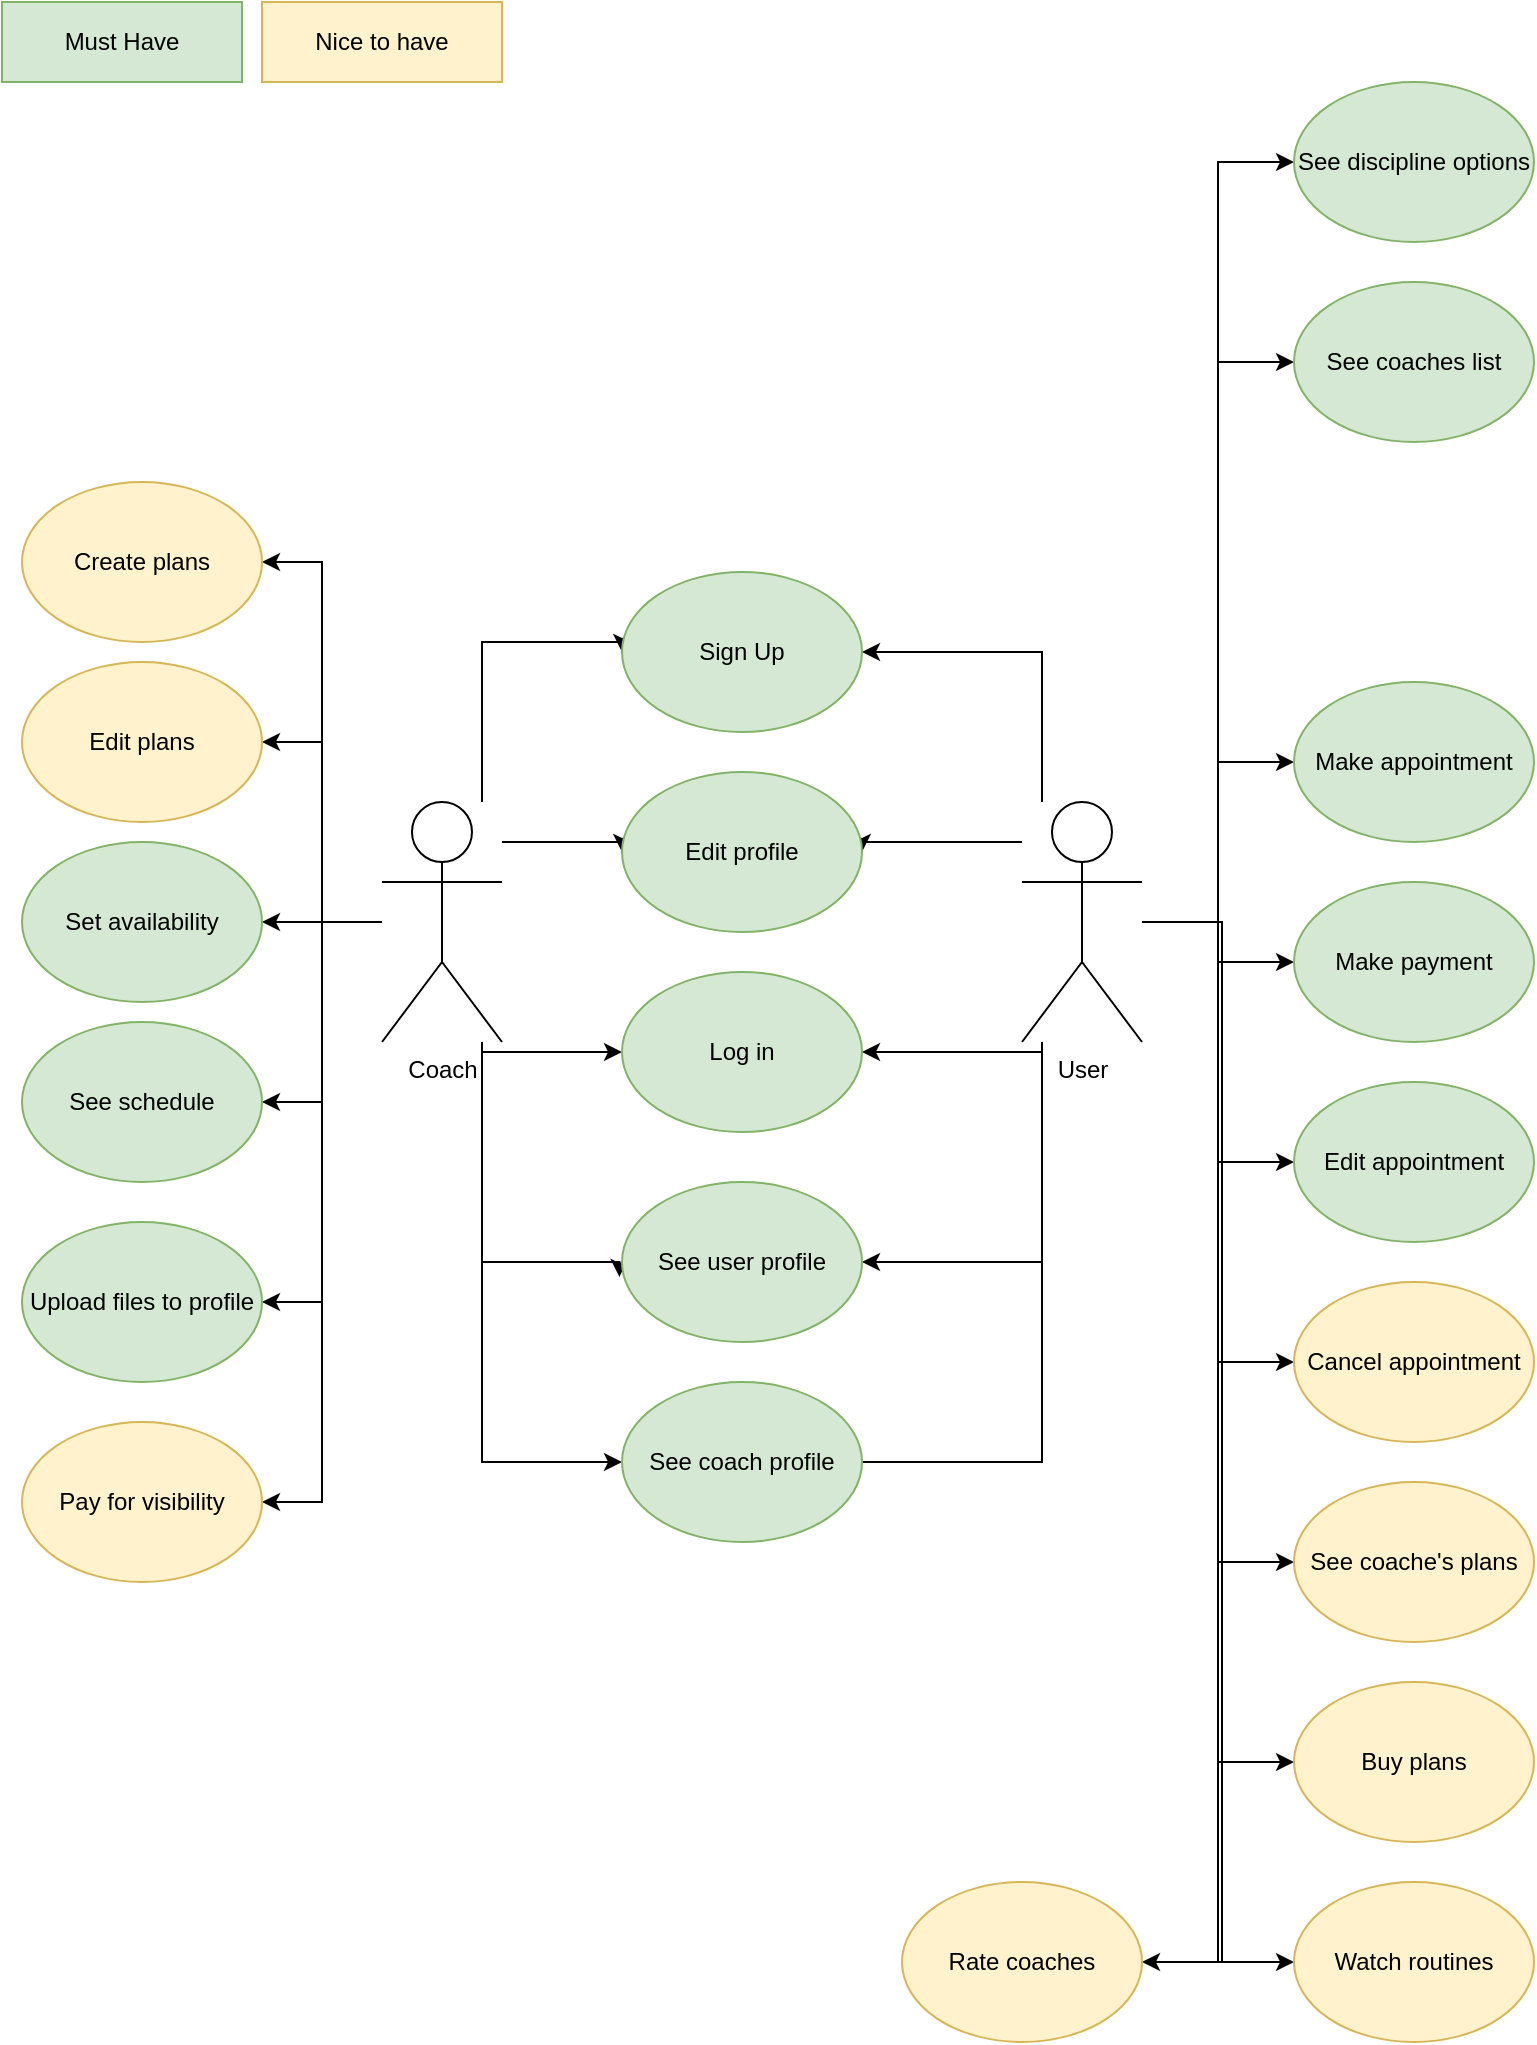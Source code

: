 <mxfile version="14.3.2" type="github">
  <diagram id="Jklg9QOT_K9N0DZMOlg1" name="Page-1">
    <mxGraphModel dx="906" dy="838" grid="1" gridSize="10" guides="1" tooltips="1" connect="1" arrows="1" fold="1" page="1" pageScale="1" pageWidth="827" pageHeight="1169" math="0" shadow="0">
      <root>
        <mxCell id="0" />
        <mxCell id="1" parent="0" />
        <mxCell id="7JWPask3xXybM4j8J5Vb-28" style="edgeStyle=orthogonalEdgeStyle;rounded=0;orthogonalLoop=1;jettySize=auto;html=1;entryX=0;entryY=0.5;entryDx=0;entryDy=0;" edge="1" parent="1" source="7JWPask3xXybM4j8J5Vb-1" target="7JWPask3xXybM4j8J5Vb-8">
          <mxGeometry relative="1" as="geometry">
            <Array as="points">
              <mxPoint x="260" y="340" />
              <mxPoint x="330" y="340" />
            </Array>
          </mxGeometry>
        </mxCell>
        <mxCell id="7JWPask3xXybM4j8J5Vb-29" style="edgeStyle=orthogonalEdgeStyle;rounded=0;orthogonalLoop=1;jettySize=auto;html=1;entryX=0;entryY=0.5;entryDx=0;entryDy=0;" edge="1" parent="1" source="7JWPask3xXybM4j8J5Vb-1" target="7JWPask3xXybM4j8J5Vb-10">
          <mxGeometry relative="1" as="geometry">
            <Array as="points">
              <mxPoint x="330" y="440" />
            </Array>
          </mxGeometry>
        </mxCell>
        <mxCell id="7JWPask3xXybM4j8J5Vb-30" style="edgeStyle=orthogonalEdgeStyle;rounded=0;orthogonalLoop=1;jettySize=auto;html=1;entryX=0;entryY=0.5;entryDx=0;entryDy=0;" edge="1" parent="1" source="7JWPask3xXybM4j8J5Vb-1" target="7JWPask3xXybM4j8J5Vb-12">
          <mxGeometry relative="1" as="geometry">
            <Array as="points">
              <mxPoint x="260" y="545" />
            </Array>
          </mxGeometry>
        </mxCell>
        <mxCell id="7JWPask3xXybM4j8J5Vb-48" style="edgeStyle=orthogonalEdgeStyle;rounded=0;orthogonalLoop=1;jettySize=auto;html=1;entryX=1;entryY=0.5;entryDx=0;entryDy=0;" edge="1" parent="1" source="7JWPask3xXybM4j8J5Vb-1" target="7JWPask3xXybM4j8J5Vb-47">
          <mxGeometry relative="1" as="geometry" />
        </mxCell>
        <mxCell id="7JWPask3xXybM4j8J5Vb-49" style="edgeStyle=orthogonalEdgeStyle;rounded=0;orthogonalLoop=1;jettySize=auto;html=1;entryX=1;entryY=0.5;entryDx=0;entryDy=0;" edge="1" parent="1" source="7JWPask3xXybM4j8J5Vb-1" target="7JWPask3xXybM4j8J5Vb-39">
          <mxGeometry relative="1" as="geometry" />
        </mxCell>
        <mxCell id="7JWPask3xXybM4j8J5Vb-51" style="edgeStyle=orthogonalEdgeStyle;rounded=0;orthogonalLoop=1;jettySize=auto;html=1;entryX=1;entryY=0.5;entryDx=0;entryDy=0;" edge="1" parent="1" source="7JWPask3xXybM4j8J5Vb-1" target="7JWPask3xXybM4j8J5Vb-16">
          <mxGeometry relative="1" as="geometry" />
        </mxCell>
        <mxCell id="7JWPask3xXybM4j8J5Vb-52" style="edgeStyle=orthogonalEdgeStyle;rounded=0;orthogonalLoop=1;jettySize=auto;html=1;entryX=1;entryY=0.5;entryDx=0;entryDy=0;" edge="1" parent="1" source="7JWPask3xXybM4j8J5Vb-1" target="7JWPask3xXybM4j8J5Vb-62">
          <mxGeometry relative="1" as="geometry">
            <mxPoint x="145" y="200" as="targetPoint" />
          </mxGeometry>
        </mxCell>
        <mxCell id="7JWPask3xXybM4j8J5Vb-56" style="edgeStyle=orthogonalEdgeStyle;rounded=0;orthogonalLoop=1;jettySize=auto;html=1;entryX=-0.011;entryY=0.593;entryDx=0;entryDy=0;entryPerimeter=0;" edge="1" parent="1" source="7JWPask3xXybM4j8J5Vb-1" target="7JWPask3xXybM4j8J5Vb-40">
          <mxGeometry relative="1" as="geometry">
            <Array as="points">
              <mxPoint x="260" y="650" />
              <mxPoint x="329" y="650" />
            </Array>
          </mxGeometry>
        </mxCell>
        <mxCell id="7JWPask3xXybM4j8J5Vb-61" style="edgeStyle=orthogonalEdgeStyle;rounded=0;orthogonalLoop=1;jettySize=auto;html=1;entryX=1;entryY=0.5;entryDx=0;entryDy=0;" edge="1" parent="1" source="7JWPask3xXybM4j8J5Vb-1" target="7JWPask3xXybM4j8J5Vb-60">
          <mxGeometry relative="1" as="geometry" />
        </mxCell>
        <mxCell id="7JWPask3xXybM4j8J5Vb-84" style="edgeStyle=orthogonalEdgeStyle;rounded=0;orthogonalLoop=1;jettySize=auto;html=1;entryX=1;entryY=0.5;entryDx=0;entryDy=0;" edge="1" parent="1" source="7JWPask3xXybM4j8J5Vb-1" target="7JWPask3xXybM4j8J5Vb-83">
          <mxGeometry relative="1" as="geometry" />
        </mxCell>
        <mxCell id="7JWPask3xXybM4j8J5Vb-87" style="edgeStyle=orthogonalEdgeStyle;rounded=0;orthogonalLoop=1;jettySize=auto;html=1;entryX=0;entryY=0.5;entryDx=0;entryDy=0;" edge="1" parent="1" source="7JWPask3xXybM4j8J5Vb-1" target="7JWPask3xXybM4j8J5Vb-58">
          <mxGeometry relative="1" as="geometry">
            <Array as="points">
              <mxPoint x="260" y="750" />
            </Array>
          </mxGeometry>
        </mxCell>
        <mxCell id="7JWPask3xXybM4j8J5Vb-1" value="Coach" style="shape=umlActor;verticalLabelPosition=bottom;verticalAlign=top;html=1;outlineConnect=0;" vertex="1" parent="1">
          <mxGeometry x="210" y="420" width="60" height="120" as="geometry" />
        </mxCell>
        <mxCell id="7JWPask3xXybM4j8J5Vb-19" style="edgeStyle=orthogonalEdgeStyle;rounded=0;orthogonalLoop=1;jettySize=auto;html=1;entryX=1;entryY=0.5;entryDx=0;entryDy=0;" edge="1" parent="1" source="7JWPask3xXybM4j8J5Vb-2" target="7JWPask3xXybM4j8J5Vb-12">
          <mxGeometry relative="1" as="geometry">
            <Array as="points">
              <mxPoint x="540" y="545" />
            </Array>
          </mxGeometry>
        </mxCell>
        <mxCell id="7JWPask3xXybM4j8J5Vb-22" style="edgeStyle=orthogonalEdgeStyle;rounded=0;orthogonalLoop=1;jettySize=auto;html=1;entryX=1;entryY=0.5;entryDx=0;entryDy=0;" edge="1" parent="1" source="7JWPask3xXybM4j8J5Vb-2" target="7JWPask3xXybM4j8J5Vb-10">
          <mxGeometry relative="1" as="geometry">
            <Array as="points">
              <mxPoint x="450" y="440" />
            </Array>
          </mxGeometry>
        </mxCell>
        <mxCell id="7JWPask3xXybM4j8J5Vb-23" style="edgeStyle=orthogonalEdgeStyle;rounded=0;orthogonalLoop=1;jettySize=auto;html=1;entryX=1;entryY=0.5;entryDx=0;entryDy=0;" edge="1" parent="1" source="7JWPask3xXybM4j8J5Vb-2" target="7JWPask3xXybM4j8J5Vb-8">
          <mxGeometry relative="1" as="geometry">
            <Array as="points">
              <mxPoint x="540" y="345" />
            </Array>
          </mxGeometry>
        </mxCell>
        <mxCell id="7JWPask3xXybM4j8J5Vb-35" style="edgeStyle=orthogonalEdgeStyle;rounded=0;orthogonalLoop=1;jettySize=auto;html=1;entryX=0;entryY=0.5;entryDx=0;entryDy=0;" edge="1" parent="1" source="7JWPask3xXybM4j8J5Vb-2" target="7JWPask3xXybM4j8J5Vb-27">
          <mxGeometry relative="1" as="geometry" />
        </mxCell>
        <mxCell id="7JWPask3xXybM4j8J5Vb-36" style="edgeStyle=orthogonalEdgeStyle;rounded=0;orthogonalLoop=1;jettySize=auto;html=1;entryX=0;entryY=0.5;entryDx=0;entryDy=0;" edge="1" parent="1" source="7JWPask3xXybM4j8J5Vb-2" target="7JWPask3xXybM4j8J5Vb-32">
          <mxGeometry relative="1" as="geometry" />
        </mxCell>
        <mxCell id="7JWPask3xXybM4j8J5Vb-37" style="edgeStyle=orthogonalEdgeStyle;rounded=0;orthogonalLoop=1;jettySize=auto;html=1;entryX=0;entryY=0.5;entryDx=0;entryDy=0;" edge="1" parent="1" source="7JWPask3xXybM4j8J5Vb-2" target="7JWPask3xXybM4j8J5Vb-33">
          <mxGeometry relative="1" as="geometry" />
        </mxCell>
        <mxCell id="7JWPask3xXybM4j8J5Vb-38" style="edgeStyle=orthogonalEdgeStyle;rounded=0;orthogonalLoop=1;jettySize=auto;html=1;entryX=0;entryY=0.5;entryDx=0;entryDy=0;" edge="1" parent="1" source="7JWPask3xXybM4j8J5Vb-2" target="7JWPask3xXybM4j8J5Vb-34">
          <mxGeometry relative="1" as="geometry" />
        </mxCell>
        <mxCell id="7JWPask3xXybM4j8J5Vb-44" style="edgeStyle=orthogonalEdgeStyle;rounded=0;orthogonalLoop=1;jettySize=auto;html=1;entryX=0;entryY=0.5;entryDx=0;entryDy=0;" edge="1" parent="1" source="7JWPask3xXybM4j8J5Vb-2" target="7JWPask3xXybM4j8J5Vb-42">
          <mxGeometry relative="1" as="geometry" />
        </mxCell>
        <mxCell id="7JWPask3xXybM4j8J5Vb-45" style="edgeStyle=orthogonalEdgeStyle;rounded=0;orthogonalLoop=1;jettySize=auto;html=1;entryX=0;entryY=0.5;entryDx=0;entryDy=0;" edge="1" parent="1" source="7JWPask3xXybM4j8J5Vb-2" target="7JWPask3xXybM4j8J5Vb-43">
          <mxGeometry relative="1" as="geometry" />
        </mxCell>
        <mxCell id="7JWPask3xXybM4j8J5Vb-54" style="edgeStyle=orthogonalEdgeStyle;rounded=0;orthogonalLoop=1;jettySize=auto;html=1;entryX=0;entryY=0.5;entryDx=0;entryDy=0;" edge="1" parent="1" source="7JWPask3xXybM4j8J5Vb-2" target="7JWPask3xXybM4j8J5Vb-53">
          <mxGeometry relative="1" as="geometry" />
        </mxCell>
        <mxCell id="7JWPask3xXybM4j8J5Vb-55" style="edgeStyle=orthogonalEdgeStyle;rounded=0;orthogonalLoop=1;jettySize=auto;html=1;entryX=1;entryY=0.5;entryDx=0;entryDy=0;" edge="1" parent="1" source="7JWPask3xXybM4j8J5Vb-2" target="7JWPask3xXybM4j8J5Vb-40">
          <mxGeometry relative="1" as="geometry">
            <Array as="points">
              <mxPoint x="540" y="650" />
            </Array>
          </mxGeometry>
        </mxCell>
        <mxCell id="7JWPask3xXybM4j8J5Vb-59" style="edgeStyle=orthogonalEdgeStyle;rounded=0;orthogonalLoop=1;jettySize=auto;html=1;entryX=0;entryY=0.5;entryDx=0;entryDy=0;" edge="1" parent="1" source="7JWPask3xXybM4j8J5Vb-2" target="7JWPask3xXybM4j8J5Vb-58">
          <mxGeometry relative="1" as="geometry">
            <Array as="points">
              <mxPoint x="540" y="750" />
            </Array>
          </mxGeometry>
        </mxCell>
        <mxCell id="7JWPask3xXybM4j8J5Vb-65" style="edgeStyle=orthogonalEdgeStyle;rounded=0;orthogonalLoop=1;jettySize=auto;html=1;entryX=0;entryY=0.5;entryDx=0;entryDy=0;" edge="1" parent="1" source="7JWPask3xXybM4j8J5Vb-2" target="7JWPask3xXybM4j8J5Vb-63">
          <mxGeometry relative="1" as="geometry" />
        </mxCell>
        <mxCell id="7JWPask3xXybM4j8J5Vb-66" style="edgeStyle=orthogonalEdgeStyle;rounded=0;orthogonalLoop=1;jettySize=auto;html=1;entryX=0;entryY=0.5;entryDx=0;entryDy=0;" edge="1" parent="1" source="7JWPask3xXybM4j8J5Vb-2" target="7JWPask3xXybM4j8J5Vb-64">
          <mxGeometry relative="1" as="geometry" />
        </mxCell>
        <mxCell id="7JWPask3xXybM4j8J5Vb-86" style="edgeStyle=orthogonalEdgeStyle;rounded=0;orthogonalLoop=1;jettySize=auto;html=1;entryX=1;entryY=0.5;entryDx=0;entryDy=0;" edge="1" parent="1" source="7JWPask3xXybM4j8J5Vb-2" target="7JWPask3xXybM4j8J5Vb-85">
          <mxGeometry relative="1" as="geometry">
            <Array as="points">
              <mxPoint x="630" y="480" />
              <mxPoint x="630" y="1000" />
            </Array>
          </mxGeometry>
        </mxCell>
        <mxCell id="7JWPask3xXybM4j8J5Vb-2" value="User" style="shape=umlActor;verticalLabelPosition=bottom;verticalAlign=top;html=1;outlineConnect=0;" vertex="1" parent="1">
          <mxGeometry x="530" y="420" width="60" height="120" as="geometry" />
        </mxCell>
        <mxCell id="7JWPask3xXybM4j8J5Vb-8" value="Sign Up" style="ellipse;whiteSpace=wrap;html=1;fillColor=#d5e8d4;strokeColor=#82b366;" vertex="1" parent="1">
          <mxGeometry x="330" y="305" width="120" height="80" as="geometry" />
        </mxCell>
        <mxCell id="7JWPask3xXybM4j8J5Vb-10" value="Edit profile" style="ellipse;whiteSpace=wrap;html=1;fillColor=#d5e8d4;strokeColor=#82b366;" vertex="1" parent="1">
          <mxGeometry x="330" y="405" width="120" height="80" as="geometry" />
        </mxCell>
        <mxCell id="7JWPask3xXybM4j8J5Vb-12" value="Log in" style="ellipse;whiteSpace=wrap;html=1;fillColor=#d5e8d4;strokeColor=#82b366;" vertex="1" parent="1">
          <mxGeometry x="330" y="505" width="120" height="80" as="geometry" />
        </mxCell>
        <mxCell id="7JWPask3xXybM4j8J5Vb-16" value="Edit plans" style="ellipse;whiteSpace=wrap;html=1;fillColor=#fff2cc;strokeColor=#d6b656;" vertex="1" parent="1">
          <mxGeometry x="30" y="350" width="120" height="80" as="geometry" />
        </mxCell>
        <mxCell id="7JWPask3xXybM4j8J5Vb-17" value="Must Have" style="rounded=0;whiteSpace=wrap;html=1;fillColor=#d5e8d4;strokeColor=#82b366;" vertex="1" parent="1">
          <mxGeometry x="20" y="20" width="120" height="40" as="geometry" />
        </mxCell>
        <mxCell id="7JWPask3xXybM4j8J5Vb-18" value="Nice to have" style="rounded=0;whiteSpace=wrap;html=1;fillColor=#fff2cc;strokeColor=#d6b656;" vertex="1" parent="1">
          <mxGeometry x="150" y="20" width="120" height="40" as="geometry" />
        </mxCell>
        <mxCell id="7JWPask3xXybM4j8J5Vb-27" value="See discipline options" style="ellipse;whiteSpace=wrap;html=1;fillColor=#d5e8d4;strokeColor=#82b366;" vertex="1" parent="1">
          <mxGeometry x="666" y="60" width="120" height="80" as="geometry" />
        </mxCell>
        <mxCell id="7JWPask3xXybM4j8J5Vb-32" value="See coaches list" style="ellipse;whiteSpace=wrap;html=1;fillColor=#d5e8d4;strokeColor=#82b366;" vertex="1" parent="1">
          <mxGeometry x="666" y="160" width="120" height="80" as="geometry" />
        </mxCell>
        <mxCell id="7JWPask3xXybM4j8J5Vb-33" value="Make appointment" style="ellipse;whiteSpace=wrap;html=1;fillColor=#d5e8d4;strokeColor=#82b366;" vertex="1" parent="1">
          <mxGeometry x="666" y="360" width="120" height="80" as="geometry" />
        </mxCell>
        <mxCell id="7JWPask3xXybM4j8J5Vb-34" value="Make payment" style="ellipse;whiteSpace=wrap;html=1;fillColor=#d5e8d4;strokeColor=#82b366;" vertex="1" parent="1">
          <mxGeometry x="666" y="460" width="120" height="80" as="geometry" />
        </mxCell>
        <mxCell id="7JWPask3xXybM4j8J5Vb-39" value="See schedule" style="ellipse;whiteSpace=wrap;html=1;fillColor=#d5e8d4;strokeColor=#82b366;" vertex="1" parent="1">
          <mxGeometry x="30" y="530" width="120" height="80" as="geometry" />
        </mxCell>
        <mxCell id="7JWPask3xXybM4j8J5Vb-40" value="See user profile" style="ellipse;whiteSpace=wrap;html=1;fillColor=#d5e8d4;strokeColor=#82b366;" vertex="1" parent="1">
          <mxGeometry x="330" y="610" width="120" height="80" as="geometry" />
        </mxCell>
        <mxCell id="7JWPask3xXybM4j8J5Vb-42" value="Edit appointment" style="ellipse;whiteSpace=wrap;html=1;fillColor=#d5e8d4;strokeColor=#82b366;" vertex="1" parent="1">
          <mxGeometry x="666" y="560" width="120" height="80" as="geometry" />
        </mxCell>
        <mxCell id="7JWPask3xXybM4j8J5Vb-43" value="Cancel appointment" style="ellipse;whiteSpace=wrap;html=1;fillColor=#fff2cc;strokeColor=#d6b656;" vertex="1" parent="1">
          <mxGeometry x="666" y="660" width="120" height="80" as="geometry" />
        </mxCell>
        <mxCell id="7JWPask3xXybM4j8J5Vb-47" value="Set availability" style="ellipse;whiteSpace=wrap;html=1;fillColor=#d5e8d4;strokeColor=#82b366;" vertex="1" parent="1">
          <mxGeometry x="30" y="440" width="120" height="80" as="geometry" />
        </mxCell>
        <mxCell id="7JWPask3xXybM4j8J5Vb-53" value="See coache&#39;s plans" style="ellipse;whiteSpace=wrap;html=1;fillColor=#fff2cc;strokeColor=#d6b656;" vertex="1" parent="1">
          <mxGeometry x="666" y="760" width="120" height="80" as="geometry" />
        </mxCell>
        <mxCell id="7JWPask3xXybM4j8J5Vb-58" value="See coach profile" style="ellipse;whiteSpace=wrap;html=1;fillColor=#d5e8d4;strokeColor=#82b366;" vertex="1" parent="1">
          <mxGeometry x="330" y="710" width="120" height="80" as="geometry" />
        </mxCell>
        <mxCell id="7JWPask3xXybM4j8J5Vb-60" value="Upload files to profile" style="ellipse;whiteSpace=wrap;html=1;fillColor=#d5e8d4;strokeColor=#82b366;" vertex="1" parent="1">
          <mxGeometry x="30" y="630" width="120" height="80" as="geometry" />
        </mxCell>
        <mxCell id="7JWPask3xXybM4j8J5Vb-62" value="Create plans" style="ellipse;whiteSpace=wrap;html=1;fillColor=#fff2cc;strokeColor=#d6b656;" vertex="1" parent="1">
          <mxGeometry x="30" y="260" width="120" height="80" as="geometry" />
        </mxCell>
        <mxCell id="7JWPask3xXybM4j8J5Vb-63" value="Buy plans" style="ellipse;whiteSpace=wrap;html=1;fillColor=#fff2cc;strokeColor=#d6b656;" vertex="1" parent="1">
          <mxGeometry x="666" y="860" width="120" height="80" as="geometry" />
        </mxCell>
        <mxCell id="7JWPask3xXybM4j8J5Vb-64" value="Watch routines" style="ellipse;whiteSpace=wrap;html=1;fillColor=#fff2cc;strokeColor=#d6b656;" vertex="1" parent="1">
          <mxGeometry x="666" y="960" width="120" height="80" as="geometry" />
        </mxCell>
        <mxCell id="7JWPask3xXybM4j8J5Vb-83" value="Pay for visibility" style="ellipse;whiteSpace=wrap;html=1;fillColor=#fff2cc;strokeColor=#d6b656;" vertex="1" parent="1">
          <mxGeometry x="30" y="730" width="120" height="80" as="geometry" />
        </mxCell>
        <mxCell id="7JWPask3xXybM4j8J5Vb-85" value="Rate coaches" style="ellipse;whiteSpace=wrap;html=1;fillColor=#fff2cc;strokeColor=#d6b656;" vertex="1" parent="1">
          <mxGeometry x="470" y="960" width="120" height="80" as="geometry" />
        </mxCell>
      </root>
    </mxGraphModel>
  </diagram>
</mxfile>
